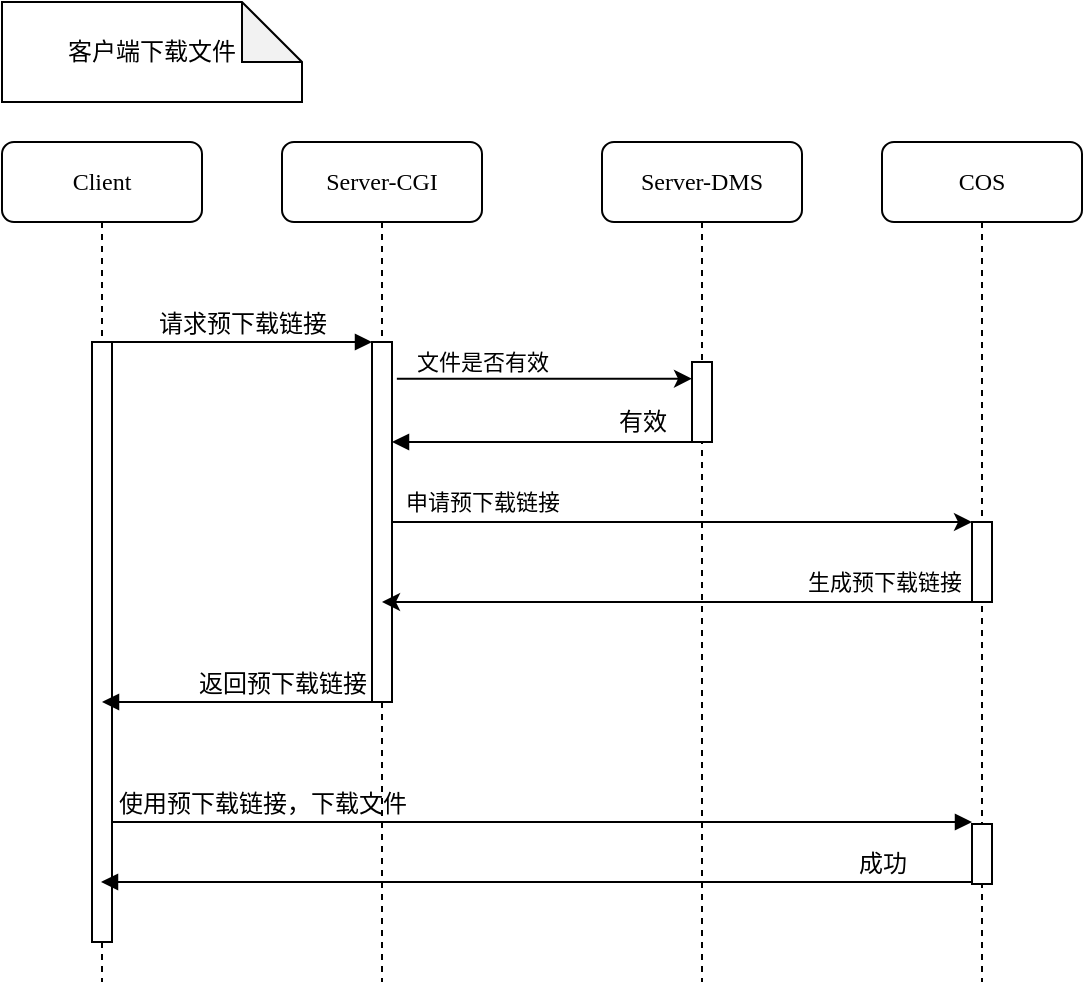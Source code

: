 <mxfile version="13.1.3" type="github"><diagram name="Page-1" id="13e1069c-82ec-6db2-03f1-153e76fe0fe0"><mxGraphModel dx="820" dy="508" grid="1" gridSize="10" guides="1" tooltips="1" connect="1" arrows="1" fold="1" page="1" pageScale="1" pageWidth="1100" pageHeight="850" background="#ffffff" math="0" shadow="0"><root><mxCell id="0"/><mxCell id="1" parent="0"/><mxCell id="7baba1c4bc27f4b0-2" value="Server-CGI" style="shape=umlLifeline;perimeter=lifelinePerimeter;whiteSpace=wrap;html=1;container=1;collapsible=0;recursiveResize=0;outlineConnect=0;rounded=1;shadow=0;comic=0;labelBackgroundColor=none;strokeWidth=1;fontFamily=Verdana;fontSize=12;align=center;" parent="1" vertex="1"><mxGeometry x="150" y="80" width="100" height="420" as="geometry"/></mxCell><mxCell id="7baba1c4bc27f4b0-10" value="" style="html=1;points=[];perimeter=orthogonalPerimeter;rounded=0;shadow=0;comic=0;labelBackgroundColor=none;strokeWidth=1;fontFamily=Verdana;fontSize=12;align=center;" parent="7baba1c4bc27f4b0-2" vertex="1"><mxGeometry x="45" y="100" width="10" height="180" as="geometry"/></mxCell><mxCell id="7baba1c4bc27f4b0-3" value="Server-DMS" style="shape=umlLifeline;perimeter=lifelinePerimeter;whiteSpace=wrap;html=1;container=1;collapsible=0;recursiveResize=0;outlineConnect=0;rounded=1;shadow=0;comic=0;labelBackgroundColor=none;strokeWidth=1;fontFamily=Verdana;fontSize=12;align=center;" parent="1" vertex="1"><mxGeometry x="310" y="80" width="100" height="420" as="geometry"/></mxCell><mxCell id="7baba1c4bc27f4b0-13" value="" style="html=1;points=[];perimeter=orthogonalPerimeter;rounded=0;shadow=0;comic=0;labelBackgroundColor=none;strokeWidth=1;fontFamily=Verdana;fontSize=12;align=center;" parent="7baba1c4bc27f4b0-3" vertex="1"><mxGeometry x="45" y="110" width="10" height="40" as="geometry"/></mxCell><mxCell id="7baba1c4bc27f4b0-4" value="COS" style="shape=umlLifeline;perimeter=lifelinePerimeter;whiteSpace=wrap;html=1;container=1;collapsible=0;recursiveResize=0;outlineConnect=0;rounded=1;shadow=0;comic=0;labelBackgroundColor=none;strokeWidth=1;fontFamily=Verdana;fontSize=12;align=center;" parent="1" vertex="1"><mxGeometry x="450" y="80" width="100" height="420" as="geometry"/></mxCell><mxCell id="xlW8FgNKMWvTDW37BjdF-15" value="" style="html=1;points=[];perimeter=orthogonalPerimeter;rounded=0;shadow=0;comic=0;labelBackgroundColor=none;strokeWidth=1;fontFamily=Verdana;fontSize=12;align=center;" parent="7baba1c4bc27f4b0-4" vertex="1"><mxGeometry x="45" y="190" width="10" height="40" as="geometry"/></mxCell><mxCell id="7baba1c4bc27f4b0-8" value="Client" style="shape=umlLifeline;perimeter=lifelinePerimeter;whiteSpace=wrap;html=1;container=1;collapsible=0;recursiveResize=0;outlineConnect=0;rounded=1;shadow=0;comic=0;labelBackgroundColor=none;strokeWidth=1;fontFamily=Verdana;fontSize=12;align=center;" parent="1" vertex="1"><mxGeometry x="10" y="80" width="100" height="420" as="geometry"/></mxCell><mxCell id="7baba1c4bc27f4b0-9" value="" style="html=1;points=[];perimeter=orthogonalPerimeter;rounded=0;shadow=0;comic=0;labelBackgroundColor=none;strokeWidth=1;fontFamily=Verdana;fontSize=12;align=center;" parent="7baba1c4bc27f4b0-8" vertex="1"><mxGeometry x="45" y="100" width="10" height="300" as="geometry"/></mxCell><mxCell id="7baba1c4bc27f4b0-16" value="" style="html=1;points=[];perimeter=orthogonalPerimeter;rounded=0;shadow=0;comic=0;labelBackgroundColor=none;strokeWidth=1;fontFamily=Verdana;fontSize=12;align=center;" parent="1" vertex="1"><mxGeometry x="495" y="421" width="10" height="30" as="geometry"/></mxCell><mxCell id="7baba1c4bc27f4b0-17" value="使用预下载链接，下载文件" style="html=1;verticalAlign=bottom;endArrow=block;labelBackgroundColor=none;fontFamily=Verdana;fontSize=12;edgeStyle=elbowEdgeStyle;elbow=vertical;" parent="1" edge="1"><mxGeometry x="-0.411" relative="1" as="geometry"><mxPoint x="355" y="420" as="sourcePoint"/><Array as="points"><mxPoint x="60" y="420"/><mxPoint x="60" y="390"/></Array><mxPoint x="495" y="420" as="targetPoint"/><mxPoint as="offset"/></mxGeometry></mxCell><mxCell id="7baba1c4bc27f4b0-20" value="成功" style="html=1;verticalAlign=bottom;endArrow=block;labelBackgroundColor=none;fontFamily=Verdana;fontSize=12;edgeStyle=elbowEdgeStyle;elbow=vertical;" parent="1" edge="1"><mxGeometry x="0.676" y="-320" relative="1" as="geometry"><mxPoint x="495" y="450" as="sourcePoint"/><mxPoint x="59.5" y="450" as="targetPoint"/><Array as="points"><mxPoint x="130" y="450"/></Array><mxPoint x="320" y="320" as="offset"/></mxGeometry></mxCell><mxCell id="7baba1c4bc27f4b0-11" value="请求预下载链接" style="html=1;verticalAlign=bottom;endArrow=block;entryX=0;entryY=0;labelBackgroundColor=none;fontFamily=Verdana;fontSize=12;edgeStyle=elbowEdgeStyle;elbow=vertical;" parent="1" source="7baba1c4bc27f4b0-9" target="7baba1c4bc27f4b0-10" edge="1"><mxGeometry relative="1" as="geometry"><mxPoint x="130" y="190" as="sourcePoint"/></mxGeometry></mxCell><mxCell id="7baba1c4bc27f4b0-14" value="返回预下载链接" style="html=1;verticalAlign=bottom;endArrow=block;labelBackgroundColor=none;fontFamily=Verdana;fontSize=12;edgeStyle=elbowEdgeStyle;elbow=vertical;" parent="1" source="7baba1c4bc27f4b0-10" target="7baba1c4bc27f4b0-8" edge="1"><mxGeometry x="-0.335" relative="1" as="geometry"><mxPoint x="280" y="200" as="sourcePoint"/><Array as="points"><mxPoint x="180" y="360"/><mxPoint x="160" y="300"/><mxPoint x="180" y="260"/><mxPoint x="170" y="230"/></Array><mxPoint as="offset"/></mxGeometry></mxCell><mxCell id="xlW8FgNKMWvTDW37BjdF-1" value="客户端下载文件" style="shape=note;whiteSpace=wrap;html=1;backgroundOutline=1;darkOpacity=0.05;" parent="1" vertex="1"><mxGeometry x="10" y="10" width="150" height="50" as="geometry"/></mxCell><mxCell id="xlW8FgNKMWvTDW37BjdF-2" value="" style="endArrow=classic;html=1;exitX=1.243;exitY=0.102;exitDx=0;exitDy=0;exitPerimeter=0;" parent="1" source="7baba1c4bc27f4b0-10" target="7baba1c4bc27f4b0-13" edge="1"><mxGeometry width="50" height="50" relative="1" as="geometry"><mxPoint x="210" y="193" as="sourcePoint"/><mxPoint x="270" y="190" as="targetPoint"/></mxGeometry></mxCell><mxCell id="xlW8FgNKMWvTDW37BjdF-4" value="文件是否有效" style="edgeLabel;html=1;align=center;verticalAlign=middle;resizable=0;points=[];" parent="xlW8FgNKMWvTDW37BjdF-2" vertex="1" connectable="0"><mxGeometry x="0.265" y="4" relative="1" as="geometry"><mxPoint x="-50.76" y="-4.36" as="offset"/></mxGeometry></mxCell><mxCell id="xlW8FgNKMWvTDW37BjdF-5" value="有效" style="html=1;verticalAlign=bottom;endArrow=block;labelBackgroundColor=none;fontFamily=Verdana;fontSize=12;edgeStyle=elbowEdgeStyle;elbow=vertical;" parent="1" target="7baba1c4bc27f4b0-10" edge="1"><mxGeometry x="-0.647" y="-1" relative="1" as="geometry"><mxPoint x="356" y="230" as="sourcePoint"/><mxPoint x="69.5" y="389" as="targetPoint"/><Array as="points"><mxPoint x="270" y="230"/><mxPoint x="270" y="221"/></Array><mxPoint as="offset"/></mxGeometry></mxCell><mxCell id="xlW8FgNKMWvTDW37BjdF-13" value="" style="endArrow=classic;html=1;" parent="1" source="7baba1c4bc27f4b0-10" target="xlW8FgNKMWvTDW37BjdF-15" edge="1"><mxGeometry width="50" height="50" relative="1" as="geometry"><mxPoint x="210.0" y="270.0" as="sourcePoint"/><mxPoint x="357.57" y="270.0" as="targetPoint"/></mxGeometry></mxCell><mxCell id="xlW8FgNKMWvTDW37BjdF-14" value="申请预下载链接" style="edgeLabel;html=1;align=center;verticalAlign=middle;resizable=0;points=[];" parent="xlW8FgNKMWvTDW37BjdF-13" vertex="1" connectable="0"><mxGeometry x="0.265" y="4" relative="1" as="geometry"><mxPoint x="-138.33" y="-6.0" as="offset"/></mxGeometry></mxCell><mxCell id="xlW8FgNKMWvTDW37BjdF-16" style="edgeStyle=orthogonalEdgeStyle;rounded=0;orthogonalLoop=1;jettySize=auto;html=1;entryX=0.5;entryY=0.611;entryDx=0;entryDy=0;entryPerimeter=0;" parent="1" edge="1"><mxGeometry relative="1" as="geometry"><mxPoint x="495" y="310.0" as="sourcePoint"/><mxPoint x="200" y="310.0" as="targetPoint"/></mxGeometry></mxCell><mxCell id="xlW8FgNKMWvTDW37BjdF-18" value="生成预下载链接" style="edgeLabel;html=1;align=center;verticalAlign=middle;resizable=0;points=[];" parent="xlW8FgNKMWvTDW37BjdF-16" vertex="1" connectable="0"><mxGeometry x="-0.873" y="-1" relative="1" as="geometry"><mxPoint x="-25.83" y="-9" as="offset"/></mxGeometry></mxCell></root></mxGraphModel></diagram></mxfile>
